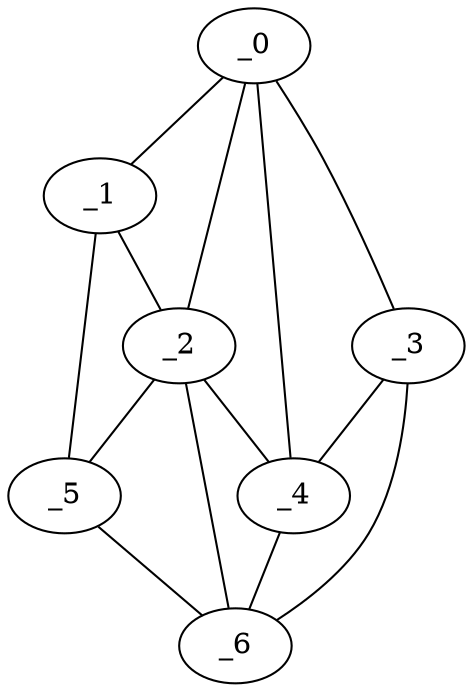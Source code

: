 graph "obj2__150.gxl" {
	_0	 [x=78,
		y=6];
	_1	 [x=83,
		y=2];
	_0 -- _1	 [valence=1];
	_2	 [x=84,
		y=9];
	_0 -- _2	 [valence=2];
	_3	 [x=85,
		y=28];
	_0 -- _3	 [valence=1];
	_4	 [x=86,
		y=14];
	_0 -- _4	 [valence=1];
	_1 -- _2	 [valence=2];
	_5	 [x=88,
		y=3];
	_1 -- _5	 [valence=1];
	_2 -- _4	 [valence=2];
	_2 -- _5	 [valence=2];
	_6	 [x=91,
		y=7];
	_2 -- _6	 [valence=1];
	_3 -- _4	 [valence=2];
	_3 -- _6	 [valence=1];
	_4 -- _6	 [valence=1];
	_5 -- _6	 [valence=1];
}
